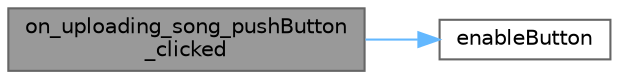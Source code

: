 digraph "on_uploading_song_pushButton_clicked"
{
 // LATEX_PDF_SIZE
  bgcolor="transparent";
  edge [fontname=Helvetica,fontsize=10,labelfontname=Helvetica,labelfontsize=10];
  node [fontname=Helvetica,fontsize=10,shape=box,height=0.2,width=0.4];
  rankdir="LR";
  Node1 [id="Node000001",label="on_uploading_song_pushButton\l_clicked",height=0.2,width=0.4,color="gray40", fillcolor="grey60", style="filled", fontcolor="black",tooltip="正在上传歌曲按钮点击槽函数"];
  Node1 -> Node2 [id="edge1_Node000001_Node000002",color="steelblue1",style="solid",tooltip=" "];
  Node2 [id="Node000002",label="enableButton",height=0.2,width=0.4,color="grey40", fillcolor="white", style="filled",URL="$class_music_cloud_disk.html#ab868524a9562cda1f7b60b4220e2248e",tooltip="启用/禁用按钮"];
}
